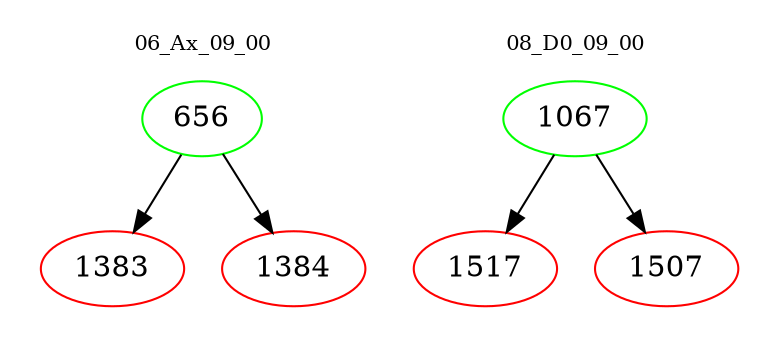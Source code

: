 digraph{
subgraph cluster_0 {
color = white
label = "06_Ax_09_00";
fontsize=10;
T0_656 [label="656", color="green"]
T0_656 -> T0_1383 [color="black"]
T0_1383 [label="1383", color="red"]
T0_656 -> T0_1384 [color="black"]
T0_1384 [label="1384", color="red"]
}
subgraph cluster_1 {
color = white
label = "08_D0_09_00";
fontsize=10;
T1_1067 [label="1067", color="green"]
T1_1067 -> T1_1517 [color="black"]
T1_1517 [label="1517", color="red"]
T1_1067 -> T1_1507 [color="black"]
T1_1507 [label="1507", color="red"]
}
}

